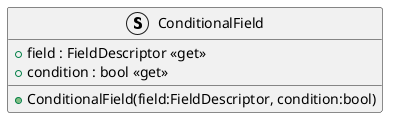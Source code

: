 @startuml
struct ConditionalField {
    + field : FieldDescriptor <<get>>
    + condition : bool <<get>>
    + ConditionalField(field:FieldDescriptor, condition:bool)
}
@enduml
